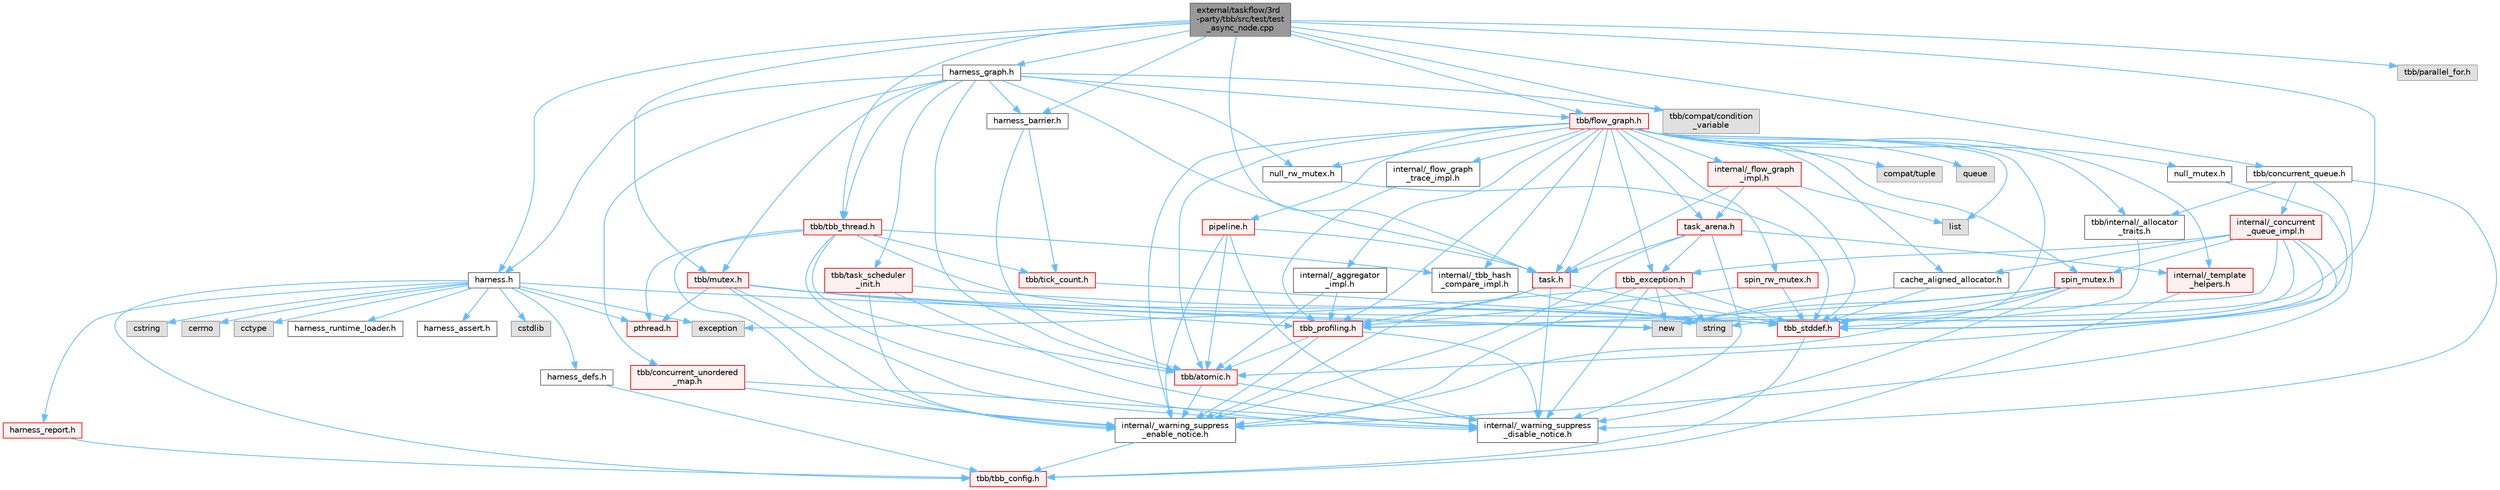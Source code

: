 digraph "external/taskflow/3rd-party/tbb/src/test/test_async_node.cpp"
{
 // LATEX_PDF_SIZE
  bgcolor="transparent";
  edge [fontname=Helvetica,fontsize=10,labelfontname=Helvetica,labelfontsize=10];
  node [fontname=Helvetica,fontsize=10,shape=box,height=0.2,width=0.4];
  Node1 [id="Node000001",label="external/taskflow/3rd\l-party/tbb/src/test/test\l_async_node.cpp",height=0.2,width=0.4,color="gray40", fillcolor="grey60", style="filled", fontcolor="black",tooltip=" "];
  Node1 -> Node2 [id="edge1_Node000001_Node000002",color="steelblue1",style="solid",tooltip=" "];
  Node2 [id="Node000002",label="harness.h",height=0.2,width=0.4,color="grey40", fillcolor="white", style="filled",URL="$harness_8h.html",tooltip=" "];
  Node2 -> Node3 [id="edge2_Node000002_Node000003",color="steelblue1",style="solid",tooltip=" "];
  Node3 [id="Node000003",label="tbb/tbb_config.h",height=0.2,width=0.4,color="red", fillcolor="#FFF0F0", style="filled",URL="$tbb__config_8h.html",tooltip=" "];
  Node2 -> Node5 [id="edge3_Node000002_Node000005",color="steelblue1",style="solid",tooltip=" "];
  Node5 [id="Node000005",label="harness_defs.h",height=0.2,width=0.4,color="grey40", fillcolor="white", style="filled",URL="$harness__defs_8h.html",tooltip=" "];
  Node5 -> Node3 [id="edge4_Node000005_Node000003",color="steelblue1",style="solid",tooltip=" "];
  Node2 -> Node6 [id="edge5_Node000002_Node000006",color="steelblue1",style="solid",tooltip=" "];
  Node6 [id="Node000006",label="cstdlib",height=0.2,width=0.4,color="grey60", fillcolor="#E0E0E0", style="filled",tooltip=" "];
  Node2 -> Node7 [id="edge6_Node000002_Node000007",color="steelblue1",style="solid",tooltip=" "];
  Node7 [id="Node000007",label="cstring",height=0.2,width=0.4,color="grey60", fillcolor="#E0E0E0", style="filled",tooltip=" "];
  Node2 -> Node8 [id="edge7_Node000002_Node000008",color="steelblue1",style="solid",tooltip=" "];
  Node8 [id="Node000008",label="cerrno",height=0.2,width=0.4,color="grey60", fillcolor="#E0E0E0", style="filled",tooltip=" "];
  Node2 -> Node9 [id="edge8_Node000002_Node000009",color="steelblue1",style="solid",tooltip=" "];
  Node9 [id="Node000009",label="cctype",height=0.2,width=0.4,color="grey60", fillcolor="#E0E0E0", style="filled",tooltip=" "];
  Node2 -> Node10 [id="edge9_Node000002_Node000010",color="steelblue1",style="solid",tooltip=" "];
  Node10 [id="Node000010",label="new",height=0.2,width=0.4,color="grey60", fillcolor="#E0E0E0", style="filled",tooltip=" "];
  Node2 -> Node11 [id="edge10_Node000002_Node000011",color="steelblue1",style="solid",tooltip=" "];
  Node11 [id="Node000011",label="pthread.h",height=0.2,width=0.4,color="red", fillcolor="#FFF0F0", style="filled",URL="$pthread_8h.html",tooltip=" "];
  Node2 -> Node57 [id="edge11_Node000002_Node000057",color="steelblue1",style="solid",tooltip=" "];
  Node57 [id="Node000057",label="harness_runtime_loader.h",height=0.2,width=0.4,color="grey40", fillcolor="white", style="filled",URL="$harness__runtime__loader_8h.html",tooltip=" "];
  Node2 -> Node58 [id="edge12_Node000002_Node000058",color="steelblue1",style="solid",tooltip=" "];
  Node58 [id="Node000058",label="harness_report.h",height=0.2,width=0.4,color="red", fillcolor="#FFF0F0", style="filled",URL="$harness__report_8h.html",tooltip=" "];
  Node58 -> Node3 [id="edge13_Node000058_Node000003",color="steelblue1",style="solid",tooltip=" "];
  Node2 -> Node24 [id="edge14_Node000002_Node000024",color="steelblue1",style="solid",tooltip=" "];
  Node24 [id="Node000024",label="exception",height=0.2,width=0.4,color="grey60", fillcolor="#E0E0E0", style="filled",tooltip=" "];
  Node2 -> Node61 [id="edge15_Node000002_Node000061",color="steelblue1",style="solid",tooltip=" "];
  Node61 [id="Node000061",label="harness_assert.h",height=0.2,width=0.4,color="grey40", fillcolor="white", style="filled",URL="$harness__assert_8h.html",tooltip=" "];
  Node1 -> Node62 [id="edge16_Node000001_Node000062",color="steelblue1",style="solid",tooltip=" "];
  Node62 [id="Node000062",label="harness_graph.h",height=0.2,width=0.4,color="grey40", fillcolor="white", style="filled",URL="$harness__graph_8h.html",tooltip=" "];
  Node62 -> Node2 [id="edge17_Node000062_Node000002",color="steelblue1",style="solid",tooltip=" "];
  Node62 -> Node63 [id="edge18_Node000062_Node000063",color="steelblue1",style="solid",tooltip=" "];
  Node63 [id="Node000063",label="harness_barrier.h",height=0.2,width=0.4,color="grey40", fillcolor="white", style="filled",URL="$harness__barrier_8h.html",tooltip=" "];
  Node63 -> Node64 [id="edge19_Node000063_Node000064",color="steelblue1",style="solid",tooltip=" "];
  Node64 [id="Node000064",label="tbb/atomic.h",height=0.2,width=0.4,color="red", fillcolor="#FFF0F0", style="filled",URL="$external_2taskflow_23rd-party_2tbb_2include_2tbb_2atomic_8h.html",tooltip=" "];
  Node64 -> Node66 [id="edge20_Node000064_Node000066",color="steelblue1",style="solid",tooltip=" "];
  Node66 [id="Node000066",label="internal/_warning_suppress\l_enable_notice.h",height=0.2,width=0.4,color="grey40", fillcolor="white", style="filled",URL="$__warning__suppress__enable__notice_8h.html",tooltip=" "];
  Node66 -> Node3 [id="edge21_Node000066_Node000003",color="steelblue1",style="solid",tooltip=" "];
  Node64 -> Node70 [id="edge22_Node000064_Node000070",color="steelblue1",style="solid",tooltip=" "];
  Node70 [id="Node000070",label="internal/_warning_suppress\l_disable_notice.h",height=0.2,width=0.4,color="grey40", fillcolor="white", style="filled",URL="$__warning__suppress__disable__notice_8h.html",tooltip=" "];
  Node63 -> Node71 [id="edge23_Node000063_Node000071",color="steelblue1",style="solid",tooltip=" "];
  Node71 [id="Node000071",label="tbb/tick_count.h",height=0.2,width=0.4,color="red", fillcolor="#FFF0F0", style="filled",URL="$tick__count_8h.html",tooltip=" "];
  Node71 -> Node68 [id="edge24_Node000071_Node000068",color="steelblue1",style="solid",tooltip=" "];
  Node68 [id="Node000068",label="tbb_stddef.h",height=0.2,width=0.4,color="red", fillcolor="#FFF0F0", style="filled",URL="$tbb__stddef_8h.html",tooltip=" "];
  Node68 -> Node3 [id="edge25_Node000068_Node000003",color="steelblue1",style="solid",tooltip=" "];
  Node62 -> Node73 [id="edge26_Node000062_Node000073",color="steelblue1",style="solid",tooltip=" "];
  Node73 [id="Node000073",label="tbb/flow_graph.h",height=0.2,width=0.4,color="red", fillcolor="#FFF0F0", style="filled",URL="$flow__graph_8h.html",tooltip="The graph related classes and functions"];
  Node73 -> Node66 [id="edge27_Node000073_Node000066",color="steelblue1",style="solid",tooltip=" "];
  Node73 -> Node68 [id="edge28_Node000073_Node000068",color="steelblue1",style="solid",tooltip=" "];
  Node73 -> Node64 [id="edge29_Node000073_Node000064",color="steelblue1",style="solid",tooltip=" "];
  Node73 -> Node74 [id="edge30_Node000073_Node000074",color="steelblue1",style="solid",tooltip=" "];
  Node74 [id="Node000074",label="spin_mutex.h",height=0.2,width=0.4,color="red", fillcolor="#FFF0F0", style="filled",URL="$external_2taskflow_23rd-party_2tbb_2include_2tbb_2spin__mutex_8h.html",tooltip=" "];
  Node74 -> Node66 [id="edge31_Node000074_Node000066",color="steelblue1",style="solid",tooltip=" "];
  Node74 -> Node10 [id="edge32_Node000074_Node000010",color="steelblue1",style="solid",tooltip=" "];
  Node74 -> Node68 [id="edge33_Node000074_Node000068",color="steelblue1",style="solid",tooltip=" "];
  Node74 -> Node76 [id="edge34_Node000074_Node000076",color="steelblue1",style="solid",tooltip=" "];
  Node76 [id="Node000076",label="tbb_profiling.h",height=0.2,width=0.4,color="red", fillcolor="#FFF0F0", style="filled",URL="$tbb__profiling_8h.html",tooltip=" "];
  Node76 -> Node66 [id="edge35_Node000076_Node000066",color="steelblue1",style="solid",tooltip=" "];
  Node76 -> Node64 [id="edge36_Node000076_Node000064",color="steelblue1",style="solid",tooltip=" "];
  Node76 -> Node70 [id="edge37_Node000076_Node000070",color="steelblue1",style="solid",tooltip=" "];
  Node74 -> Node70 [id="edge38_Node000074_Node000070",color="steelblue1",style="solid",tooltip=" "];
  Node73 -> Node79 [id="edge39_Node000073_Node000079",color="steelblue1",style="solid",tooltip=" "];
  Node79 [id="Node000079",label="null_mutex.h",height=0.2,width=0.4,color="grey40", fillcolor="white", style="filled",URL="$external_2taskflow_23rd-party_2tbb_2include_2tbb_2null__mutex_8h.html",tooltip=" "];
  Node79 -> Node68 [id="edge40_Node000079_Node000068",color="steelblue1",style="solid",tooltip=" "];
  Node73 -> Node80 [id="edge41_Node000073_Node000080",color="steelblue1",style="solid",tooltip=" "];
  Node80 [id="Node000080",label="spin_rw_mutex.h",height=0.2,width=0.4,color="red", fillcolor="#FFF0F0", style="filled",URL="$spin__rw__mutex_8h.html",tooltip=" "];
  Node80 -> Node68 [id="edge42_Node000080_Node000068",color="steelblue1",style="solid",tooltip=" "];
  Node80 -> Node76 [id="edge43_Node000080_Node000076",color="steelblue1",style="solid",tooltip=" "];
  Node73 -> Node81 [id="edge44_Node000073_Node000081",color="steelblue1",style="solid",tooltip=" "];
  Node81 [id="Node000081",label="null_rw_mutex.h",height=0.2,width=0.4,color="grey40", fillcolor="white", style="filled",URL="$null__rw__mutex_8h.html",tooltip=" "];
  Node81 -> Node68 [id="edge45_Node000081_Node000068",color="steelblue1",style="solid",tooltip=" "];
  Node73 -> Node82 [id="edge46_Node000073_Node000082",color="steelblue1",style="solid",tooltip=" "];
  Node82 [id="Node000082",label="task.h",height=0.2,width=0.4,color="red", fillcolor="#FFF0F0", style="filled",URL="$task_8h.html",tooltip=" "];
  Node82 -> Node66 [id="edge47_Node000082_Node000066",color="steelblue1",style="solid",tooltip=" "];
  Node82 -> Node68 [id="edge48_Node000082_Node000068",color="steelblue1",style="solid",tooltip=" "];
  Node82 -> Node76 [id="edge49_Node000082_Node000076",color="steelblue1",style="solid",tooltip=" "];
  Node82 -> Node70 [id="edge50_Node000082_Node000070",color="steelblue1",style="solid",tooltip=" "];
  Node73 -> Node84 [id="edge51_Node000073_Node000084",color="steelblue1",style="solid",tooltip=" "];
  Node84 [id="Node000084",label="cache_aligned_allocator.h",height=0.2,width=0.4,color="grey40", fillcolor="white", style="filled",URL="$cache__aligned__allocator_8h.html",tooltip=" "];
  Node84 -> Node10 [id="edge52_Node000084_Node000010",color="steelblue1",style="solid",tooltip=" "];
  Node84 -> Node68 [id="edge53_Node000084_Node000068",color="steelblue1",style="solid",tooltip=" "];
  Node73 -> Node85 [id="edge54_Node000073_Node000085",color="steelblue1",style="solid",tooltip=" "];
  Node85 [id="Node000085",label="tbb_exception.h",height=0.2,width=0.4,color="red", fillcolor="#FFF0F0", style="filled",URL="$tbb__exception_8h.html",tooltip=" "];
  Node85 -> Node66 [id="edge55_Node000085_Node000066",color="steelblue1",style="solid",tooltip=" "];
  Node85 -> Node68 [id="edge56_Node000085_Node000068",color="steelblue1",style="solid",tooltip=" "];
  Node85 -> Node24 [id="edge57_Node000085_Node000024",color="steelblue1",style="solid",tooltip=" "];
  Node85 -> Node10 [id="edge58_Node000085_Node000010",color="steelblue1",style="solid",tooltip=" "];
  Node85 -> Node26 [id="edge59_Node000085_Node000026",color="steelblue1",style="solid",tooltip=" "];
  Node26 [id="Node000026",label="string",height=0.2,width=0.4,color="grey60", fillcolor="#E0E0E0", style="filled",tooltip=" "];
  Node85 -> Node70 [id="edge60_Node000085_Node000070",color="steelblue1",style="solid",tooltip=" "];
  Node73 -> Node88 [id="edge61_Node000073_Node000088",color="steelblue1",style="solid",tooltip=" "];
  Node88 [id="Node000088",label="pipeline.h",height=0.2,width=0.4,color="red", fillcolor="#FFF0F0", style="filled",URL="$pipeline_8h.html",tooltip=" "];
  Node88 -> Node66 [id="edge62_Node000088_Node000066",color="steelblue1",style="solid",tooltip=" "];
  Node88 -> Node64 [id="edge63_Node000088_Node000064",color="steelblue1",style="solid",tooltip=" "];
  Node88 -> Node82 [id="edge64_Node000088_Node000082",color="steelblue1",style="solid",tooltip=" "];
  Node88 -> Node70 [id="edge65_Node000088_Node000070",color="steelblue1",style="solid",tooltip=" "];
  Node73 -> Node89 [id="edge66_Node000073_Node000089",color="steelblue1",style="solid",tooltip=" "];
  Node89 [id="Node000089",label="internal/_template\l_helpers.h",height=0.2,width=0.4,color="red", fillcolor="#FFF0F0", style="filled",URL="$__template__helpers_8h.html",tooltip=" "];
  Node89 -> Node3 [id="edge67_Node000089_Node000003",color="steelblue1",style="solid",tooltip=" "];
  Node73 -> Node90 [id="edge68_Node000073_Node000090",color="steelblue1",style="solid",tooltip=" "];
  Node90 [id="Node000090",label="internal/_aggregator\l_impl.h",height=0.2,width=0.4,color="grey40", fillcolor="white", style="filled",URL="$__aggregator__impl_8h.html",tooltip=" "];
  Node90 -> Node64 [id="edge69_Node000090_Node000064",color="steelblue1",style="solid",tooltip=" "];
  Node90 -> Node76 [id="edge70_Node000090_Node000076",color="steelblue1",style="solid",tooltip=" "];
  Node73 -> Node91 [id="edge71_Node000073_Node000091",color="steelblue1",style="solid",tooltip=" "];
  Node91 [id="Node000091",label="tbb/internal/_allocator\l_traits.h",height=0.2,width=0.4,color="grey40", fillcolor="white", style="filled",URL="$__allocator__traits_8h.html",tooltip=" "];
  Node91 -> Node68 [id="edge72_Node000091_Node000068",color="steelblue1",style="solid",tooltip=" "];
  Node73 -> Node76 [id="edge73_Node000073_Node000076",color="steelblue1",style="solid",tooltip=" "];
  Node73 -> Node92 [id="edge74_Node000073_Node000092",color="steelblue1",style="solid",tooltip=" "];
  Node92 [id="Node000092",label="task_arena.h",height=0.2,width=0.4,color="red", fillcolor="#FFF0F0", style="filled",URL="$task__arena_8h.html",tooltip=" "];
  Node92 -> Node66 [id="edge75_Node000092_Node000066",color="steelblue1",style="solid",tooltip=" "];
  Node92 -> Node82 [id="edge76_Node000092_Node000082",color="steelblue1",style="solid",tooltip=" "];
  Node92 -> Node85 [id="edge77_Node000092_Node000085",color="steelblue1",style="solid",tooltip=" "];
  Node92 -> Node89 [id="edge78_Node000092_Node000089",color="steelblue1",style="solid",tooltip=" "];
  Node92 -> Node70 [id="edge79_Node000092_Node000070",color="steelblue1",style="solid",tooltip=" "];
  Node73 -> Node93 [id="edge80_Node000073_Node000093",color="steelblue1",style="solid",tooltip=" "];
  Node93 [id="Node000093",label="compat/tuple",height=0.2,width=0.4,color="grey60", fillcolor="#E0E0E0", style="filled",tooltip=" "];
  Node73 -> Node94 [id="edge81_Node000073_Node000094",color="steelblue1",style="solid",tooltip=" "];
  Node94 [id="Node000094",label="list",height=0.2,width=0.4,color="grey60", fillcolor="#E0E0E0", style="filled",tooltip=" "];
  Node73 -> Node95 [id="edge82_Node000073_Node000095",color="steelblue1",style="solid",tooltip=" "];
  Node95 [id="Node000095",label="queue",height=0.2,width=0.4,color="grey60", fillcolor="#E0E0E0", style="filled",tooltip=" "];
  Node73 -> Node96 [id="edge83_Node000073_Node000096",color="steelblue1",style="solid",tooltip=" "];
  Node96 [id="Node000096",label="internal/_flow_graph\l_impl.h",height=0.2,width=0.4,color="red", fillcolor="#FFF0F0", style="filled",URL="$__flow__graph__impl_8h.html",tooltip=" "];
  Node96 -> Node68 [id="edge84_Node000096_Node000068",color="steelblue1",style="solid",tooltip=" "];
  Node96 -> Node82 [id="edge85_Node000096_Node000082",color="steelblue1",style="solid",tooltip=" "];
  Node96 -> Node92 [id="edge86_Node000096_Node000092",color="steelblue1",style="solid",tooltip=" "];
  Node96 -> Node94 [id="edge87_Node000096_Node000094",color="steelblue1",style="solid",tooltip=" "];
  Node73 -> Node98 [id="edge88_Node000073_Node000098",color="steelblue1",style="solid",tooltip=" "];
  Node98 [id="Node000098",label="internal/_flow_graph\l_trace_impl.h",height=0.2,width=0.4,color="grey40", fillcolor="white", style="filled",URL="$__flow__graph__trace__impl_8h.html",tooltip=" "];
  Node98 -> Node76 [id="edge89_Node000098_Node000076",color="steelblue1",style="solid",tooltip=" "];
  Node73 -> Node99 [id="edge90_Node000073_Node000099",color="steelblue1",style="solid",tooltip=" "];
  Node99 [id="Node000099",label="internal/_tbb_hash\l_compare_impl.h",height=0.2,width=0.4,color="grey40", fillcolor="white", style="filled",URL="$__tbb__hash__compare__impl_8h.html",tooltip=" "];
  Node99 -> Node26 [id="edge91_Node000099_Node000026",color="steelblue1",style="solid",tooltip=" "];
  Node62 -> Node81 [id="edge92_Node000062_Node000081",color="steelblue1",style="solid",tooltip=" "];
  Node62 -> Node64 [id="edge93_Node000062_Node000064",color="steelblue1",style="solid",tooltip=" "];
  Node62 -> Node105 [id="edge94_Node000062_Node000105",color="steelblue1",style="solid",tooltip=" "];
  Node105 [id="Node000105",label="tbb/concurrent_unordered\l_map.h",height=0.2,width=0.4,color="red", fillcolor="#FFF0F0", style="filled",URL="$concurrent__unordered__map_8h.html",tooltip=" "];
  Node105 -> Node66 [id="edge95_Node000105_Node000066",color="steelblue1",style="solid",tooltip=" "];
  Node105 -> Node70 [id="edge96_Node000105_Node000070",color="steelblue1",style="solid",tooltip=" "];
  Node62 -> Node82 [id="edge97_Node000062_Node000082",color="steelblue1",style="solid",tooltip=" "];
  Node62 -> Node109 [id="edge98_Node000062_Node000109",color="steelblue1",style="solid",tooltip=" "];
  Node109 [id="Node000109",label="tbb/task_scheduler\l_init.h",height=0.2,width=0.4,color="red", fillcolor="#FFF0F0", style="filled",URL="$task__scheduler__init_8h.html",tooltip=" "];
  Node109 -> Node66 [id="edge99_Node000109_Node000066",color="steelblue1",style="solid",tooltip=" "];
  Node109 -> Node68 [id="edge100_Node000109_Node000068",color="steelblue1",style="solid",tooltip=" "];
  Node109 -> Node70 [id="edge101_Node000109_Node000070",color="steelblue1",style="solid",tooltip=" "];
  Node62 -> Node111 [id="edge102_Node000062_Node000111",color="steelblue1",style="solid",tooltip=" "];
  Node111 [id="Node000111",label="tbb/compat/condition\l_variable",height=0.2,width=0.4,color="grey60", fillcolor="#E0E0E0", style="filled",tooltip=" "];
  Node62 -> Node112 [id="edge103_Node000062_Node000112",color="steelblue1",style="solid",tooltip=" "];
  Node112 [id="Node000112",label="tbb/mutex.h",height=0.2,width=0.4,color="red", fillcolor="#FFF0F0", style="filled",URL="$mutex_8h.html",tooltip=" "];
  Node112 -> Node66 [id="edge104_Node000112_Node000066",color="steelblue1",style="solid",tooltip=" "];
  Node112 -> Node11 [id="edge105_Node000112_Node000011",color="steelblue1",style="solid",tooltip=" "];
  Node112 -> Node10 [id="edge106_Node000112_Node000010",color="steelblue1",style="solid",tooltip=" "];
  Node112 -> Node68 [id="edge107_Node000112_Node000068",color="steelblue1",style="solid",tooltip=" "];
  Node112 -> Node76 [id="edge108_Node000112_Node000076",color="steelblue1",style="solid",tooltip=" "];
  Node112 -> Node70 [id="edge109_Node000112_Node000070",color="steelblue1",style="solid",tooltip=" "];
  Node62 -> Node113 [id="edge110_Node000062_Node000113",color="steelblue1",style="solid",tooltip=" "];
  Node113 [id="Node000113",label="tbb/tbb_thread.h",height=0.2,width=0.4,color="red", fillcolor="#FFF0F0", style="filled",URL="$tbb__thread_8h.html",tooltip=" "];
  Node113 -> Node66 [id="edge111_Node000113_Node000066",color="steelblue1",style="solid",tooltip=" "];
  Node113 -> Node68 [id="edge112_Node000113_Node000068",color="steelblue1",style="solid",tooltip=" "];
  Node113 -> Node11 [id="edge113_Node000113_Node000011",color="steelblue1",style="solid",tooltip=" "];
  Node113 -> Node64 [id="edge114_Node000113_Node000064",color="steelblue1",style="solid",tooltip=" "];
  Node113 -> Node99 [id="edge115_Node000113_Node000099",color="steelblue1",style="solid",tooltip=" "];
  Node113 -> Node71 [id="edge116_Node000113_Node000071",color="steelblue1",style="solid",tooltip=" "];
  Node113 -> Node70 [id="edge117_Node000113_Node000070",color="steelblue1",style="solid",tooltip=" "];
  Node1 -> Node63 [id="edge118_Node000001_Node000063",color="steelblue1",style="solid",tooltip=" "];
  Node1 -> Node115 [id="edge119_Node000001_Node000115",color="steelblue1",style="solid",tooltip=" "];
  Node115 [id="Node000115",label="tbb/concurrent_queue.h",height=0.2,width=0.4,color="grey40", fillcolor="white", style="filled",URL="$concurrent__queue_8h.html",tooltip=" "];
  Node115 -> Node66 [id="edge120_Node000115_Node000066",color="steelblue1",style="solid",tooltip=" "];
  Node115 -> Node116 [id="edge121_Node000115_Node000116",color="steelblue1",style="solid",tooltip=" "];
  Node116 [id="Node000116",label="internal/_concurrent\l_queue_impl.h",height=0.2,width=0.4,color="red", fillcolor="#FFF0F0", style="filled",URL="$__concurrent__queue__impl_8h.html",tooltip=" "];
  Node116 -> Node68 [id="edge122_Node000116_Node000068",color="steelblue1",style="solid",tooltip=" "];
  Node116 -> Node64 [id="edge123_Node000116_Node000064",color="steelblue1",style="solid",tooltip=" "];
  Node116 -> Node74 [id="edge124_Node000116_Node000074",color="steelblue1",style="solid",tooltip=" "];
  Node116 -> Node84 [id="edge125_Node000116_Node000084",color="steelblue1",style="solid",tooltip=" "];
  Node116 -> Node85 [id="edge126_Node000116_Node000085",color="steelblue1",style="solid",tooltip=" "];
  Node116 -> Node76 [id="edge127_Node000116_Node000076",color="steelblue1",style="solid",tooltip=" "];
  Node116 -> Node10 [id="edge128_Node000116_Node000010",color="steelblue1",style="solid",tooltip=" "];
  Node115 -> Node91 [id="edge129_Node000115_Node000091",color="steelblue1",style="solid",tooltip=" "];
  Node115 -> Node70 [id="edge130_Node000115_Node000070",color="steelblue1",style="solid",tooltip=" "];
  Node1 -> Node73 [id="edge131_Node000001_Node000073",color="steelblue1",style="solid",tooltip=" "];
  Node1 -> Node82 [id="edge132_Node000001_Node000082",color="steelblue1",style="solid",tooltip=" "];
  Node1 -> Node113 [id="edge133_Node000001_Node000113",color="steelblue1",style="solid",tooltip=" "];
  Node1 -> Node112 [id="edge134_Node000001_Node000112",color="steelblue1",style="solid",tooltip=" "];
  Node1 -> Node111 [id="edge135_Node000001_Node000111",color="steelblue1",style="solid",tooltip=" "];
  Node1 -> Node26 [id="edge136_Node000001_Node000026",color="steelblue1",style="solid",tooltip=" "];
  Node1 -> Node117 [id="edge137_Node000001_Node000117",color="steelblue1",style="solid",tooltip=" "];
  Node117 [id="Node000117",label="tbb/parallel_for.h",height=0.2,width=0.4,color="grey60", fillcolor="#E0E0E0", style="filled",tooltip=" "];
}
